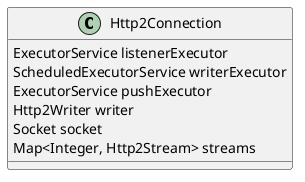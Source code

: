 @startuml

'abstract class AbstractList
'abstract AbstractCollection
'interface List
'interface Collection
'
'List <|-- AbstractList
'Collection <|-- AbstractCollection
'
'Collection <|- List
'AbstractCollection <|- AbstractList
'AbstractList <|-- ArrayList
'
'class ArrayList {
'Object[] elementData
'size()
'}
'
'enum TimeUnit {
'DAYS
'HOURS
'MINUTES
'}

class Http2Connection{
 ExecutorService listenerExecutor
 ScheduledExecutorService writerExecutor
 ExecutorService pushExecutor
 Http2Writer writer
 Socket socket
 Map<Integer, Http2Stream> streams
}

@enduml